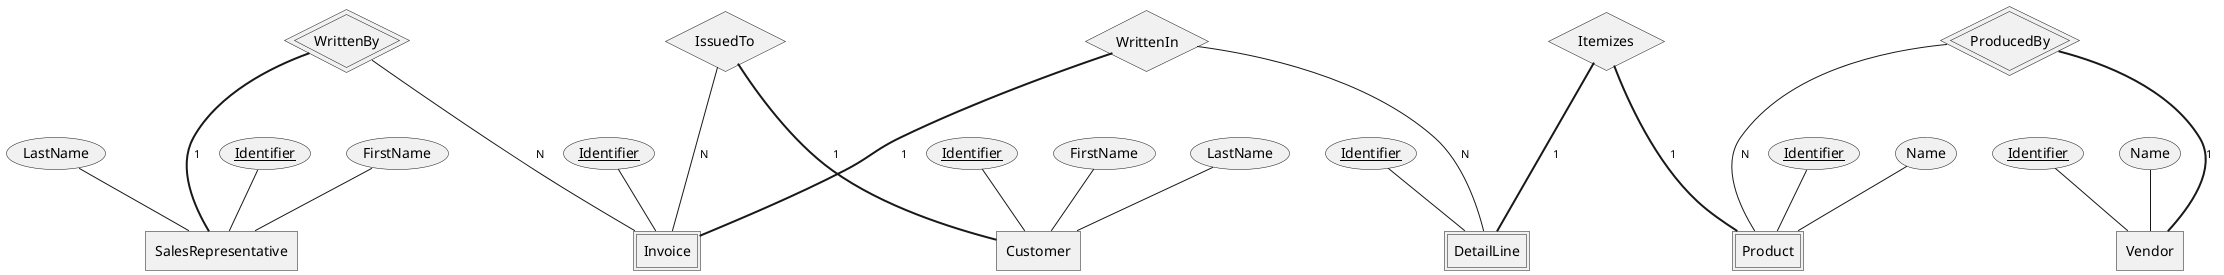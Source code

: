@startchen

entity SalesRepresentative {
    Identifier <<key>>
    FirstName
    LastName
}

entity Customer {
    Identifier <<key>>
    FirstName
    LastName
}

entity Invoice <<weak>> {
    Identifier <<key>>
}

entity DetailLine <<weak>> {
    Identifier <<key>>
}

entity Product <<weak>> {
    Identifier <<key>>
    Name
}

entity Vendor {
    Identifier <<key>>
    Name
}

relationship WrittenBy <<identifying>> {
}

relationship IssuedTo {
}

relationship WrittenIn {
}

relationship Itemizes {
}

relationship ProducedBy <<identifying>> {
}

WrittenBy =1= SalesRepresentative
WrittenBy -N- Invoice

IssuedTo -N- Invoice
IssuedTo =1= Customer

WrittenIn =1= Invoice
WrittenIn -N- DetailLine

Itemizes =1= DetailLine
Itemizes =1= Product

ProducedBy -N- Product
ProducedBy =1= Vendor

@endchen
